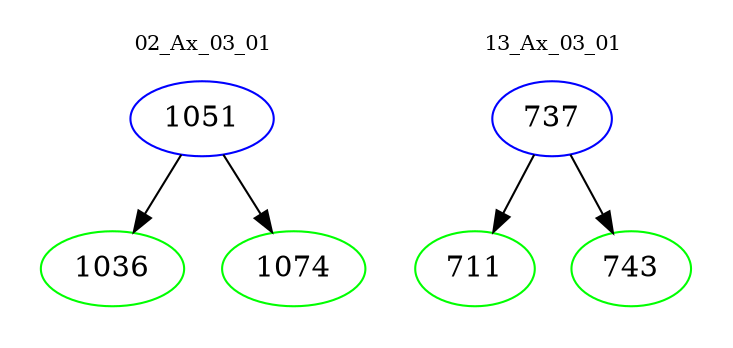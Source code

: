 digraph{
subgraph cluster_0 {
color = white
label = "02_Ax_03_01";
fontsize=10;
T0_1051 [label="1051", color="blue"]
T0_1051 -> T0_1036 [color="black"]
T0_1036 [label="1036", color="green"]
T0_1051 -> T0_1074 [color="black"]
T0_1074 [label="1074", color="green"]
}
subgraph cluster_1 {
color = white
label = "13_Ax_03_01";
fontsize=10;
T1_737 [label="737", color="blue"]
T1_737 -> T1_711 [color="black"]
T1_711 [label="711", color="green"]
T1_737 -> T1_743 [color="black"]
T1_743 [label="743", color="green"]
}
}
